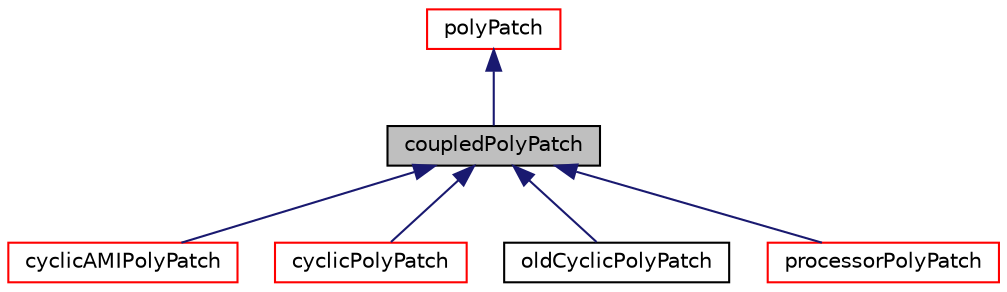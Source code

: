 digraph "coupledPolyPatch"
{
  bgcolor="transparent";
  edge [fontname="Helvetica",fontsize="10",labelfontname="Helvetica",labelfontsize="10"];
  node [fontname="Helvetica",fontsize="10",shape=record];
  Node1 [label="coupledPolyPatch",height=0.2,width=0.4,color="black", fillcolor="grey75", style="filled", fontcolor="black"];
  Node2 -> Node1 [dir="back",color="midnightblue",fontsize="10",style="solid",fontname="Helvetica"];
  Node2 [label="polyPatch",height=0.2,width=0.4,color="red",URL="$a01973.html",tooltip="A patch is a list of labels that address the faces in the global face list. "];
  Node1 -> Node3 [dir="back",color="midnightblue",fontsize="10",style="solid",fontname="Helvetica"];
  Node3 [label="cyclicAMIPolyPatch",height=0.2,width=0.4,color="red",URL="$a00481.html",tooltip="Cyclic patch for Arbitrary Mesh Interface (AMI) "];
  Node1 -> Node4 [dir="back",color="midnightblue",fontsize="10",style="solid",fontname="Helvetica"];
  Node4 [label="cyclicPolyPatch",height=0.2,width=0.4,color="red",URL="$a00491.html",tooltip="Cyclic plane patch. "];
  Node1 -> Node5 [dir="back",color="midnightblue",fontsize="10",style="solid",fontname="Helvetica"];
  Node5 [label="oldCyclicPolyPatch",height=0.2,width=0.4,color="black",URL="$a01743.html",tooltip="&#39;old&#39; style cyclic polyPatch with all faces in single patch. Does ordering but cannot be used to run..."];
  Node1 -> Node6 [dir="back",color="midnightblue",fontsize="10",style="solid",fontname="Helvetica"];
  Node6 [label="processorPolyPatch",height=0.2,width=0.4,color="red",URL="$a02035.html",tooltip="Neighbour processor patch. "];
}
